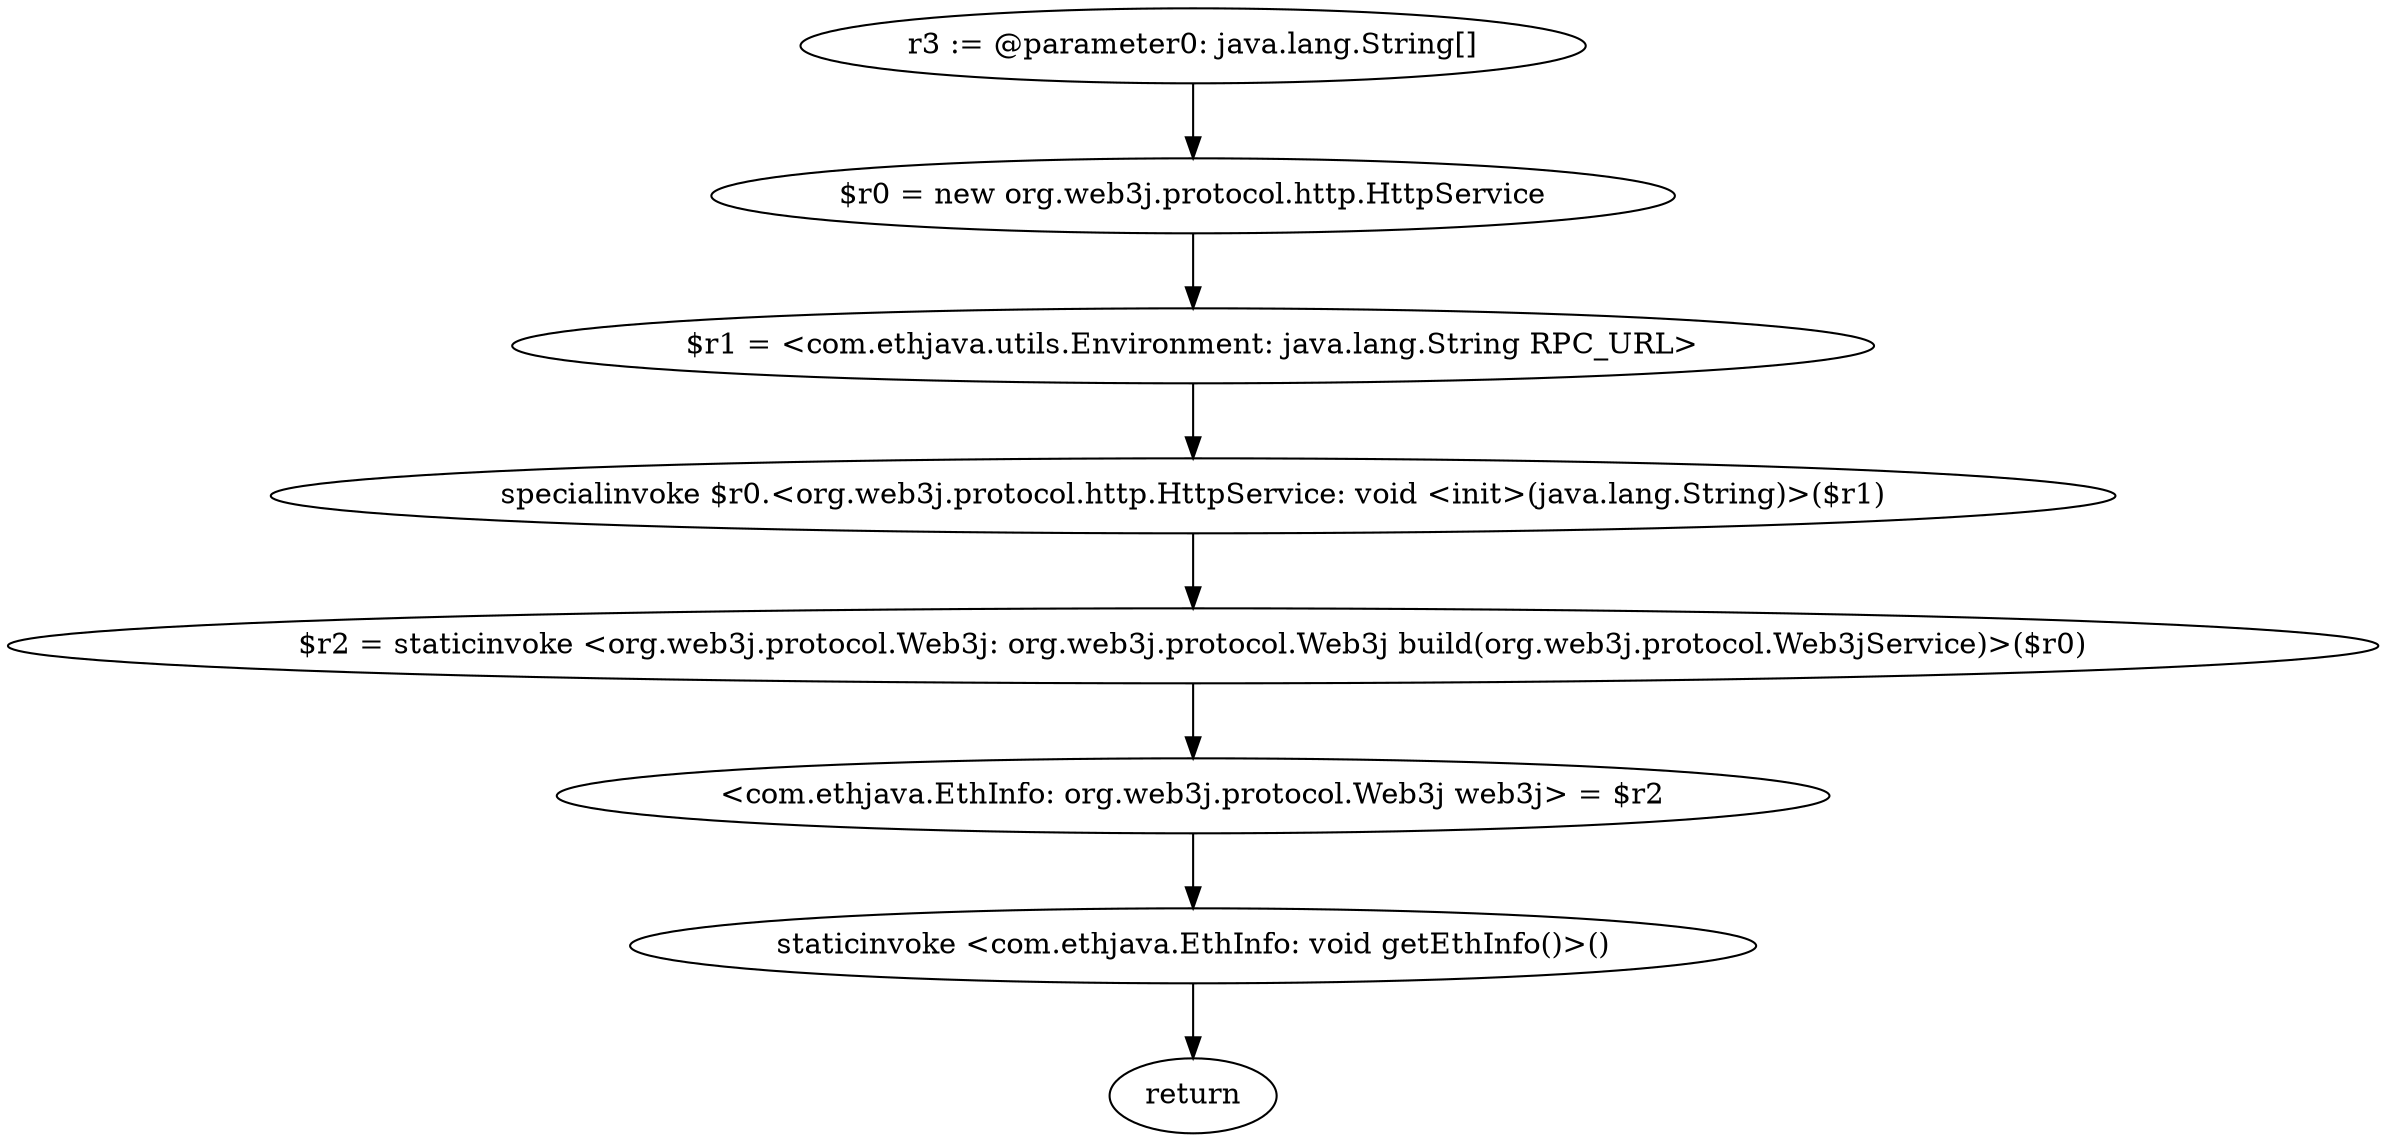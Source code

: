 digraph "unitGraph" {
    "r3 := @parameter0: java.lang.String[]"
    "$r0 = new org.web3j.protocol.http.HttpService"
    "$r1 = <com.ethjava.utils.Environment: java.lang.String RPC_URL>"
    "specialinvoke $r0.<org.web3j.protocol.http.HttpService: void <init>(java.lang.String)>($r1)"
    "$r2 = staticinvoke <org.web3j.protocol.Web3j: org.web3j.protocol.Web3j build(org.web3j.protocol.Web3jService)>($r0)"
    "<com.ethjava.EthInfo: org.web3j.protocol.Web3j web3j> = $r2"
    "staticinvoke <com.ethjava.EthInfo: void getEthInfo()>()"
    "return"
    "r3 := @parameter0: java.lang.String[]"->"$r0 = new org.web3j.protocol.http.HttpService";
    "$r0 = new org.web3j.protocol.http.HttpService"->"$r1 = <com.ethjava.utils.Environment: java.lang.String RPC_URL>";
    "$r1 = <com.ethjava.utils.Environment: java.lang.String RPC_URL>"->"specialinvoke $r0.<org.web3j.protocol.http.HttpService: void <init>(java.lang.String)>($r1)";
    "specialinvoke $r0.<org.web3j.protocol.http.HttpService: void <init>(java.lang.String)>($r1)"->"$r2 = staticinvoke <org.web3j.protocol.Web3j: org.web3j.protocol.Web3j build(org.web3j.protocol.Web3jService)>($r0)";
    "$r2 = staticinvoke <org.web3j.protocol.Web3j: org.web3j.protocol.Web3j build(org.web3j.protocol.Web3jService)>($r0)"->"<com.ethjava.EthInfo: org.web3j.protocol.Web3j web3j> = $r2";
    "<com.ethjava.EthInfo: org.web3j.protocol.Web3j web3j> = $r2"->"staticinvoke <com.ethjava.EthInfo: void getEthInfo()>()";
    "staticinvoke <com.ethjava.EthInfo: void getEthInfo()>()"->"return";
}
